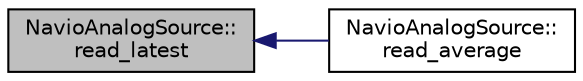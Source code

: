 digraph "NavioAnalogSource::read_latest"
{
 // INTERACTIVE_SVG=YES
  edge [fontname="Helvetica",fontsize="10",labelfontname="Helvetica",labelfontsize="10"];
  node [fontname="Helvetica",fontsize="10",shape=record];
  rankdir="LR";
  Node1 [label="NavioAnalogSource::\lread_latest",height=0.2,width=0.4,color="black", fillcolor="grey75", style="filled" fontcolor="black"];
  Node1 -> Node2 [dir="back",color="midnightblue",fontsize="10",style="solid",fontname="Helvetica"];
  Node2 [label="NavioAnalogSource::\lread_average",height=0.2,width=0.4,color="black", fillcolor="white", style="filled",URL="$classNavioAnalogSource.html#a09304fe161e55499645a7edcdcd2c817"];
}
